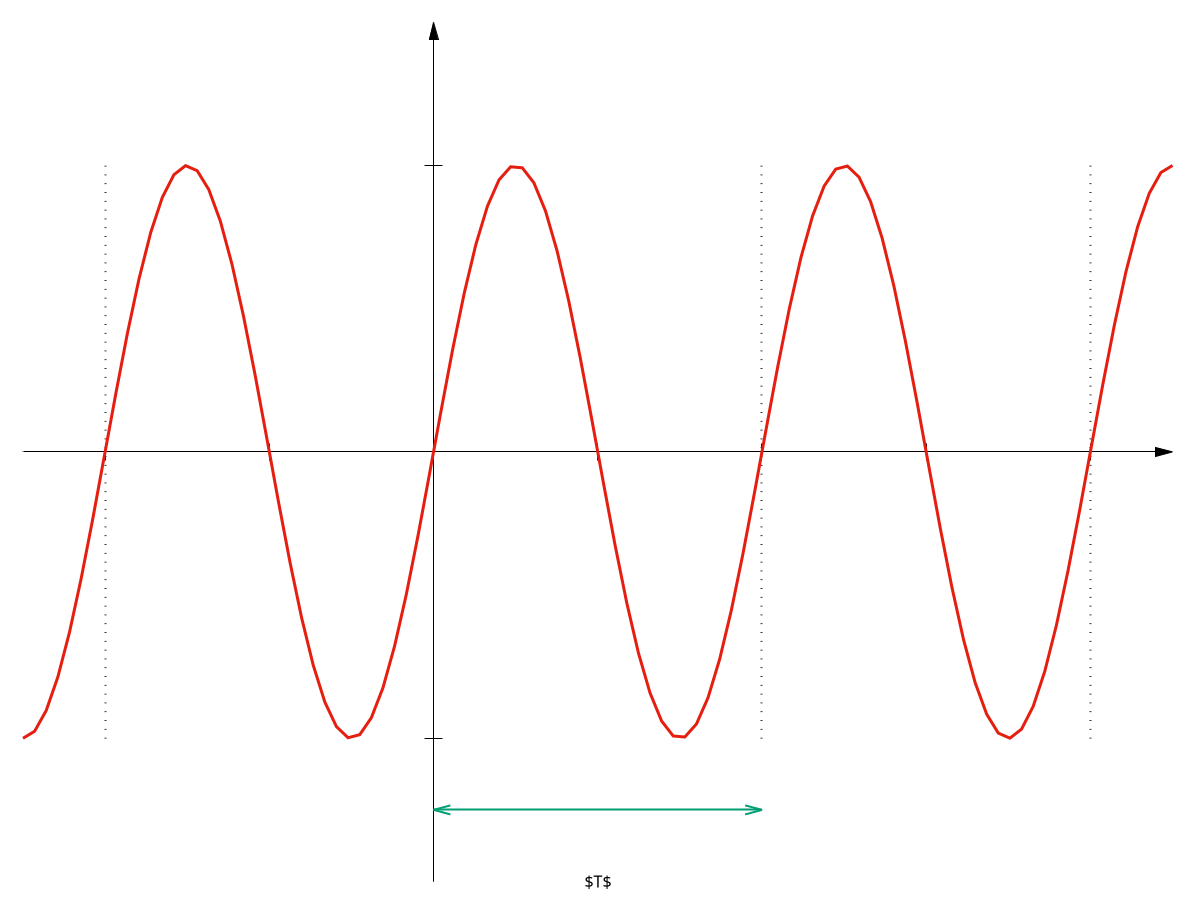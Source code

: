 set terminal epslatex size 3.8in,1.4in font ',8'
set output 'figura_01_01.tex'
set border 0

set xzeroaxis
set xtics axis
set xtics pi
set format x ''
set xrange [-2.5*pi:4.5*pi]
set arrow from -2.5*pi,0 to graph 1, first 0 filled head

set yzeroaxis
set ytics axis
set ytics 1
set format y ''
set yrange [-1.5:1.5]
set arrow from 0,-1.5 to first 0, graph 1 filled head

set arrow from -2*pi,-1 to -2*pi,1 nohead linetype 0 linewidth 2
set arrow from  2*pi,-1 to  2*pi,1 nohead linetype 0 linewidth 2
set arrow from  4*pi,-1 to  4*pi,1 nohead linetype 0 linewidth 2

set label '$t$'    at 4.75*pi,0
set label '$f(t)$' at 0      ,1.75

set arrow from 0,-1.25 to 2*pi,-1.25 heads linetype 2 linewidth 2
set label '$T$' at 0.92*pi,-1.5

plot sin(x) linetype 7 linewidth 3 notitle

